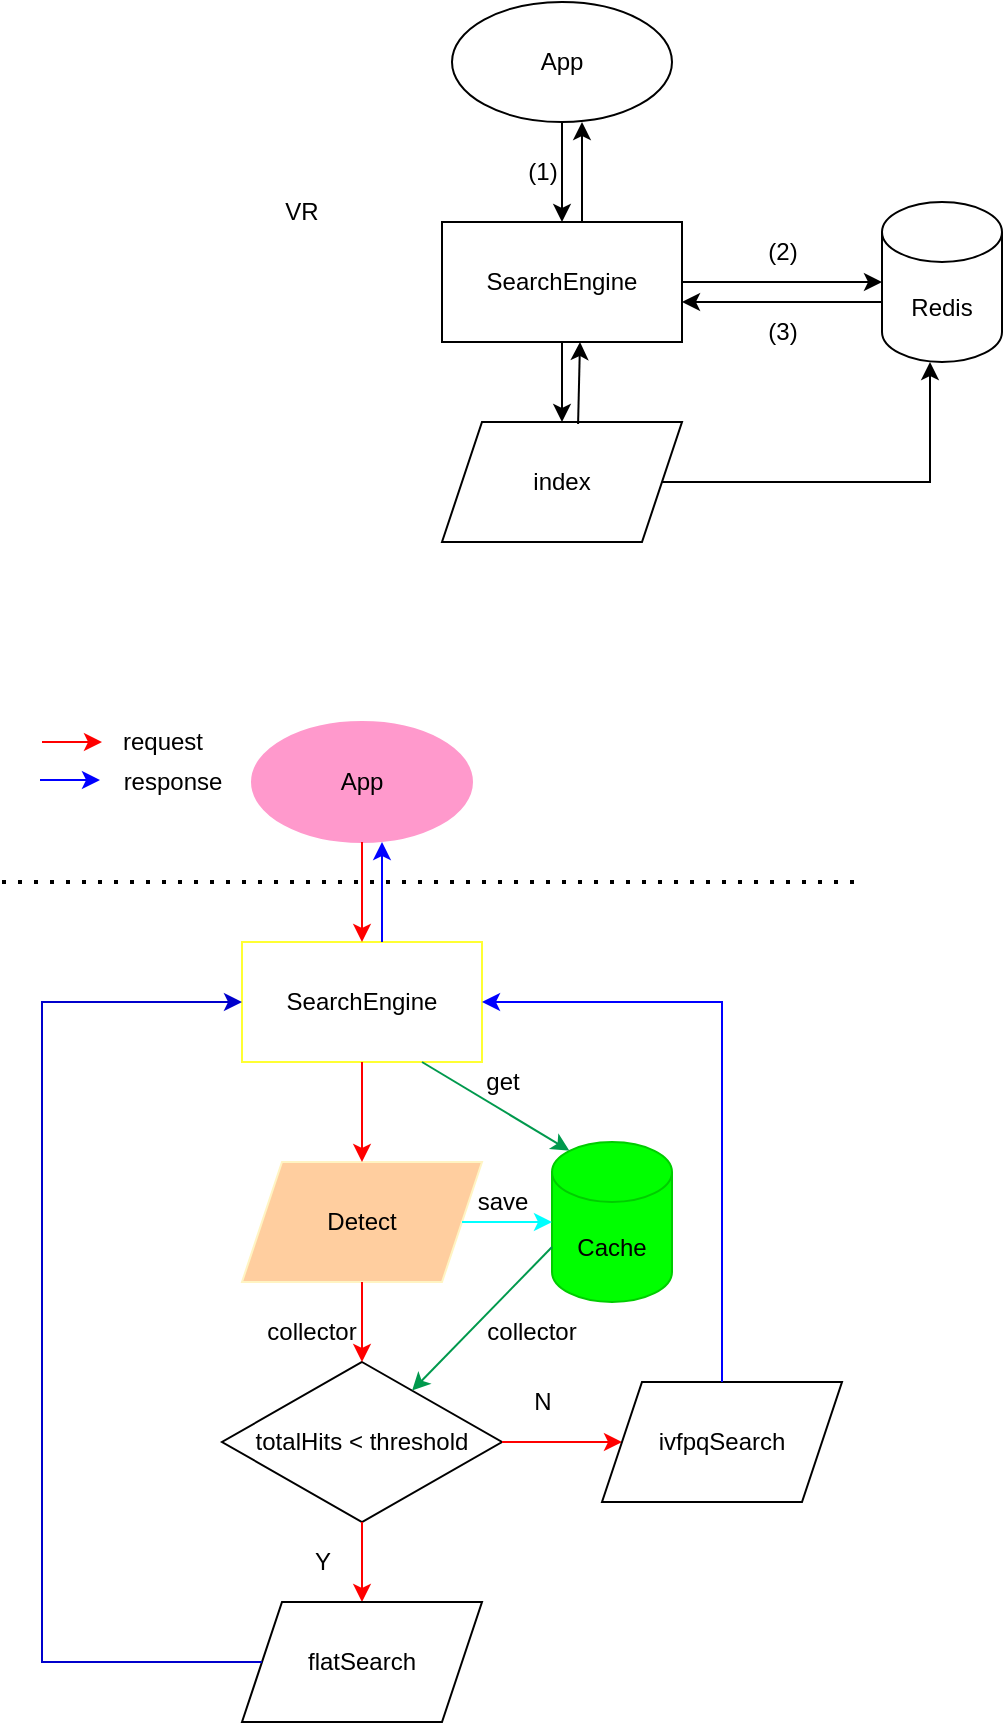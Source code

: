 <mxfile version="20.2.1" type="github"><diagram id="n7g1C1cB4a6CKFniwZv7" name="Page-1"><mxGraphModel dx="635" dy="399" grid="1" gridSize="10" guides="1" tooltips="1" connect="1" arrows="1" fold="1" page="1" pageScale="1" pageWidth="850" pageHeight="1100" math="0" shadow="0"><root><mxCell id="0"/><mxCell id="1" parent="0"/><mxCell id="Wh6iKpHy1iD3rTgaPX8n-1" value="SearchEngine" style="rounded=0;whiteSpace=wrap;html=1;" vertex="1" parent="1"><mxGeometry x="240" y="230" width="120" height="60" as="geometry"/></mxCell><mxCell id="Wh6iKpHy1iD3rTgaPX8n-2" value="App" style="ellipse;whiteSpace=wrap;html=1;" vertex="1" parent="1"><mxGeometry x="245" y="120" width="110" height="60" as="geometry"/></mxCell><mxCell id="Wh6iKpHy1iD3rTgaPX8n-3" value="" style="endArrow=classic;html=1;rounded=0;exitX=0.5;exitY=1;exitDx=0;exitDy=0;" edge="1" parent="1" source="Wh6iKpHy1iD3rTgaPX8n-2" target="Wh6iKpHy1iD3rTgaPX8n-1"><mxGeometry width="50" height="50" relative="1" as="geometry"><mxPoint x="400" y="320" as="sourcePoint"/><mxPoint x="450" y="270" as="targetPoint"/></mxGeometry></mxCell><mxCell id="Wh6iKpHy1iD3rTgaPX8n-5" value="Redis" style="shape=cylinder3;whiteSpace=wrap;html=1;boundedLbl=1;backgroundOutline=1;size=15;" vertex="1" parent="1"><mxGeometry x="460" y="220" width="60" height="80" as="geometry"/></mxCell><mxCell id="Wh6iKpHy1iD3rTgaPX8n-6" value="" style="endArrow=classic;html=1;rounded=0;entryX=0;entryY=0.5;entryDx=0;entryDy=0;entryPerimeter=0;exitX=1;exitY=0.5;exitDx=0;exitDy=0;" edge="1" parent="1" source="Wh6iKpHy1iD3rTgaPX8n-1" target="Wh6iKpHy1iD3rTgaPX8n-5"><mxGeometry width="50" height="50" relative="1" as="geometry"><mxPoint x="400" y="320" as="sourcePoint"/><mxPoint x="450" y="270" as="targetPoint"/></mxGeometry></mxCell><mxCell id="Wh6iKpHy1iD3rTgaPX8n-8" value="" style="endArrow=classic;html=1;rounded=0;" edge="1" parent="1"><mxGeometry width="50" height="50" relative="1" as="geometry"><mxPoint x="460" y="270" as="sourcePoint"/><mxPoint x="360" y="270" as="targetPoint"/></mxGeometry></mxCell><mxCell id="Wh6iKpHy1iD3rTgaPX8n-9" value="" style="endArrow=classic;html=1;rounded=0;exitX=0.5;exitY=1;exitDx=0;exitDy=0;entryX=0.5;entryY=0;entryDx=0;entryDy=0;" edge="1" parent="1" source="Wh6iKpHy1iD3rTgaPX8n-1"><mxGeometry width="50" height="50" relative="1" as="geometry"><mxPoint x="400" y="300" as="sourcePoint"/><mxPoint x="300" y="330" as="targetPoint"/></mxGeometry></mxCell><mxCell id="Wh6iKpHy1iD3rTgaPX8n-10" value="index" style="shape=parallelogram;perimeter=parallelogramPerimeter;whiteSpace=wrap;html=1;fixedSize=1;" vertex="1" parent="1"><mxGeometry x="240" y="330" width="120" height="60" as="geometry"/></mxCell><mxCell id="Wh6iKpHy1iD3rTgaPX8n-11" value="" style="endArrow=classic;html=1;rounded=0;exitX=0.567;exitY=0.017;exitDx=0;exitDy=0;exitPerimeter=0;" edge="1" parent="1" source="Wh6iKpHy1iD3rTgaPX8n-10"><mxGeometry width="50" height="50" relative="1" as="geometry"><mxPoint x="310" y="330" as="sourcePoint"/><mxPoint x="309" y="290" as="targetPoint"/></mxGeometry></mxCell><mxCell id="Wh6iKpHy1iD3rTgaPX8n-12" value="" style="endArrow=none;dashed=1;html=1;dashPattern=1 3;strokeWidth=2;rounded=0;" edge="1" parent="1"><mxGeometry width="50" height="50" relative="1" as="geometry"><mxPoint x="20" y="560" as="sourcePoint"/><mxPoint x="450" y="560" as="targetPoint"/></mxGeometry></mxCell><mxCell id="Wh6iKpHy1iD3rTgaPX8n-13" value="VR" style="text;html=1;strokeColor=none;fillColor=none;align=center;verticalAlign=middle;whiteSpace=wrap;rounded=0;" vertex="1" parent="1"><mxGeometry x="140" y="210" width="60" height="30" as="geometry"/></mxCell><mxCell id="Wh6iKpHy1iD3rTgaPX8n-15" value="" style="endArrow=classic;html=1;rounded=0;exitX=1;exitY=0.5;exitDx=0;exitDy=0;entryX=0.4;entryY=1;entryDx=0;entryDy=0;entryPerimeter=0;" edge="1" parent="1" source="Wh6iKpHy1iD3rTgaPX8n-10" target="Wh6iKpHy1iD3rTgaPX8n-5"><mxGeometry width="50" height="50" relative="1" as="geometry"><mxPoint x="390" y="260" as="sourcePoint"/><mxPoint x="440" y="210" as="targetPoint"/><Array as="points"><mxPoint x="484" y="360"/></Array></mxGeometry></mxCell><mxCell id="Wh6iKpHy1iD3rTgaPX8n-16" value="(1)" style="text;html=1;align=center;verticalAlign=middle;resizable=0;points=[];autosize=1;strokeColor=none;fillColor=none;" vertex="1" parent="1"><mxGeometry x="270" y="190" width="40" height="30" as="geometry"/></mxCell><mxCell id="Wh6iKpHy1iD3rTgaPX8n-17" value="(2)" style="text;html=1;align=center;verticalAlign=middle;resizable=0;points=[];autosize=1;strokeColor=none;fillColor=none;" vertex="1" parent="1"><mxGeometry x="390" y="230" width="40" height="30" as="geometry"/></mxCell><mxCell id="Wh6iKpHy1iD3rTgaPX8n-20" value="" style="endArrow=classic;html=1;rounded=0;exitX=0.5;exitY=1;exitDx=0;exitDy=0;" edge="1" parent="1"><mxGeometry width="50" height="50" relative="1" as="geometry"><mxPoint x="310" y="230" as="sourcePoint"/><mxPoint x="310" y="180" as="targetPoint"/></mxGeometry></mxCell><mxCell id="Wh6iKpHy1iD3rTgaPX8n-21" value="(3)" style="text;html=1;align=center;verticalAlign=middle;resizable=0;points=[];autosize=1;strokeColor=none;fillColor=none;" vertex="1" parent="1"><mxGeometry x="390" y="270" width="40" height="30" as="geometry"/></mxCell><mxCell id="Wh6iKpHy1iD3rTgaPX8n-22" value="SearchEngine" style="rounded=0;whiteSpace=wrap;html=1;strokeColor=#FFFF33;" vertex="1" parent="1"><mxGeometry x="140" y="590" width="120" height="60" as="geometry"/></mxCell><mxCell id="Wh6iKpHy1iD3rTgaPX8n-23" value="App" style="ellipse;whiteSpace=wrap;html=1;strokeColor=#FF99CC;fillColor=#FF99CC;" vertex="1" parent="1"><mxGeometry x="145" y="480" width="110" height="60" as="geometry"/></mxCell><mxCell id="Wh6iKpHy1iD3rTgaPX8n-24" value="" style="endArrow=classic;html=1;rounded=0;exitX=0.5;exitY=1;exitDx=0;exitDy=0;strokeColor=#FF0000;" edge="1" parent="1" source="Wh6iKpHy1iD3rTgaPX8n-23" target="Wh6iKpHy1iD3rTgaPX8n-22"><mxGeometry width="50" height="50" relative="1" as="geometry"><mxPoint x="300" y="680" as="sourcePoint"/><mxPoint x="350" y="630" as="targetPoint"/></mxGeometry></mxCell><mxCell id="Wh6iKpHy1iD3rTgaPX8n-27" value="Detect" style="shape=parallelogram;perimeter=parallelogramPerimeter;whiteSpace=wrap;html=1;fixedSize=1;strokeColor=#FFF4C3;fillColor=#FFCE9F;" vertex="1" parent="1"><mxGeometry x="140" y="700" width="120" height="60" as="geometry"/></mxCell><mxCell id="Wh6iKpHy1iD3rTgaPX8n-28" value="" style="endArrow=classic;html=1;rounded=0;exitX=0.5;exitY=1;exitDx=0;exitDy=0;entryX=0.5;entryY=0;entryDx=0;entryDy=0;strokeColor=#FF0000;" edge="1" parent="1" source="Wh6iKpHy1iD3rTgaPX8n-22" target="Wh6iKpHy1iD3rTgaPX8n-27"><mxGeometry width="50" height="50" relative="1" as="geometry"><mxPoint x="390" y="570" as="sourcePoint"/><mxPoint x="440" y="520" as="targetPoint"/></mxGeometry></mxCell><mxCell id="Wh6iKpHy1iD3rTgaPX8n-29" value="totalHits &amp;lt; threshold" style="rhombus;whiteSpace=wrap;html=1;" vertex="1" parent="1"><mxGeometry x="130" y="800" width="140" height="80" as="geometry"/></mxCell><mxCell id="Wh6iKpHy1iD3rTgaPX8n-30" value="" style="endArrow=classic;html=1;rounded=0;exitX=0.5;exitY=1;exitDx=0;exitDy=0;entryX=0.5;entryY=0;entryDx=0;entryDy=0;strokeColor=#FF0000;" edge="1" parent="1" source="Wh6iKpHy1iD3rTgaPX8n-27" target="Wh6iKpHy1iD3rTgaPX8n-29"><mxGeometry width="50" height="50" relative="1" as="geometry"><mxPoint x="390" y="720" as="sourcePoint"/><mxPoint x="440" y="670" as="targetPoint"/></mxGeometry></mxCell><mxCell id="Wh6iKpHy1iD3rTgaPX8n-31" value="" style="endArrow=classic;html=1;rounded=0;exitX=0.5;exitY=1;exitDx=0;exitDy=0;entryX=0.5;entryY=0;entryDx=0;entryDy=0;strokeColor=#FF0000;" edge="1" parent="1" source="Wh6iKpHy1iD3rTgaPX8n-29" target="Wh6iKpHy1iD3rTgaPX8n-33"><mxGeometry width="50" height="50" relative="1" as="geometry"><mxPoint x="390" y="820" as="sourcePoint"/><mxPoint x="200" y="950" as="targetPoint"/></mxGeometry></mxCell><mxCell id="Wh6iKpHy1iD3rTgaPX8n-33" value="flatSearch" style="shape=parallelogram;perimeter=parallelogramPerimeter;whiteSpace=wrap;html=1;fixedSize=1;" vertex="1" parent="1"><mxGeometry x="140" y="920" width="120" height="60" as="geometry"/></mxCell><mxCell id="Wh6iKpHy1iD3rTgaPX8n-34" value="Y" style="text;html=1;align=center;verticalAlign=middle;resizable=0;points=[];autosize=1;strokeColor=none;fillColor=none;" vertex="1" parent="1"><mxGeometry x="165" y="885" width="30" height="30" as="geometry"/></mxCell><mxCell id="Wh6iKpHy1iD3rTgaPX8n-35" value="" style="endArrow=classic;html=1;rounded=0;exitX=1;exitY=0.5;exitDx=0;exitDy=0;entryX=0;entryY=0.5;entryDx=0;entryDy=0;strokeColor=#FF0000;" edge="1" parent="1" source="Wh6iKpHy1iD3rTgaPX8n-29" target="Wh6iKpHy1iD3rTgaPX8n-36"><mxGeometry width="50" height="50" relative="1" as="geometry"><mxPoint x="390" y="780" as="sourcePoint"/><mxPoint x="360" y="840" as="targetPoint"/></mxGeometry></mxCell><mxCell id="Wh6iKpHy1iD3rTgaPX8n-36" value="ivfpqSearch" style="shape=parallelogram;perimeter=parallelogramPerimeter;whiteSpace=wrap;html=1;fixedSize=1;" vertex="1" parent="1"><mxGeometry x="320" y="810" width="120" height="60" as="geometry"/></mxCell><mxCell id="Wh6iKpHy1iD3rTgaPX8n-37" value="N" style="text;html=1;align=center;verticalAlign=middle;resizable=0;points=[];autosize=1;strokeColor=none;fillColor=none;" vertex="1" parent="1"><mxGeometry x="275" y="805" width="30" height="30" as="geometry"/></mxCell><mxCell id="Wh6iKpHy1iD3rTgaPX8n-38" value="" style="endArrow=classic;html=1;rounded=0;exitX=0.5;exitY=0;exitDx=0;exitDy=0;entryX=1;entryY=0.5;entryDx=0;entryDy=0;strokeColor=#0000FF;" edge="1" parent="1" source="Wh6iKpHy1iD3rTgaPX8n-36" target="Wh6iKpHy1iD3rTgaPX8n-22"><mxGeometry width="50" height="50" relative="1" as="geometry"><mxPoint x="390" y="780" as="sourcePoint"/><mxPoint x="440" y="730" as="targetPoint"/><Array as="points"><mxPoint x="380" y="620"/></Array></mxGeometry></mxCell><mxCell id="Wh6iKpHy1iD3rTgaPX8n-39" value="" style="endArrow=classic;html=1;rounded=0;entryX=0;entryY=0.5;entryDx=0;entryDy=0;exitX=0;exitY=0.5;exitDx=0;exitDy=0;strokeColor=#0000CC;" edge="1" parent="1" source="Wh6iKpHy1iD3rTgaPX8n-33" target="Wh6iKpHy1iD3rTgaPX8n-22"><mxGeometry width="50" height="50" relative="1" as="geometry"><mxPoint x="390" y="840" as="sourcePoint"/><mxPoint x="440" y="790" as="targetPoint"/><Array as="points"><mxPoint x="40" y="950"/><mxPoint x="40" y="620"/></Array></mxGeometry></mxCell><mxCell id="Wh6iKpHy1iD3rTgaPX8n-40" value="" style="endArrow=classic;html=1;rounded=0;exitX=0.5;exitY=1;exitDx=0;exitDy=0;strokeColor=#0000FF;" edge="1" parent="1"><mxGeometry width="50" height="50" relative="1" as="geometry"><mxPoint x="210" y="590" as="sourcePoint"/><mxPoint x="210" y="540" as="targetPoint"/></mxGeometry></mxCell><mxCell id="Wh6iKpHy1iD3rTgaPX8n-41" value="collector" style="text;html=1;strokeColor=none;fillColor=none;align=center;verticalAlign=middle;whiteSpace=wrap;rounded=0;" vertex="1" parent="1"><mxGeometry x="145" y="770" width="60" height="30" as="geometry"/></mxCell><mxCell id="Wh6iKpHy1iD3rTgaPX8n-42" value="Cache" style="shape=cylinder3;whiteSpace=wrap;html=1;boundedLbl=1;backgroundOutline=1;size=15;strokeColor=#00CC00;fillColor=#00FF00;" vertex="1" parent="1"><mxGeometry x="295" y="690" width="60" height="80" as="geometry"/></mxCell><mxCell id="Wh6iKpHy1iD3rTgaPX8n-43" value="" style="endArrow=classic;html=1;rounded=0;exitX=0.75;exitY=1;exitDx=0;exitDy=0;entryX=0.145;entryY=0;entryDx=0;entryDy=4.35;entryPerimeter=0;strokeColor=#00994D;" edge="1" parent="1" source="Wh6iKpHy1iD3rTgaPX8n-22" target="Wh6iKpHy1iD3rTgaPX8n-42"><mxGeometry width="50" height="50" relative="1" as="geometry"><mxPoint x="370" y="690" as="sourcePoint"/><mxPoint x="290" y="690" as="targetPoint"/></mxGeometry></mxCell><mxCell id="Wh6iKpHy1iD3rTgaPX8n-44" value="" style="endArrow=classic;html=1;rounded=0;exitX=0;exitY=0;exitDx=0;exitDy=52.5;exitPerimeter=0;strokeColor=#00994D;" edge="1" parent="1" source="Wh6iKpHy1iD3rTgaPX8n-42" target="Wh6iKpHy1iD3rTgaPX8n-29"><mxGeometry width="50" height="50" relative="1" as="geometry"><mxPoint x="470" y="670" as="sourcePoint"/><mxPoint x="420" y="640" as="targetPoint"/></mxGeometry></mxCell><mxCell id="Wh6iKpHy1iD3rTgaPX8n-45" value="collector" style="text;html=1;strokeColor=none;fillColor=none;align=center;verticalAlign=middle;whiteSpace=wrap;rounded=0;" vertex="1" parent="1"><mxGeometry x="255" y="770" width="60" height="30" as="geometry"/></mxCell><mxCell id="Wh6iKpHy1iD3rTgaPX8n-46" value="" style="endArrow=classic;html=1;rounded=0;strokeColor=#00FFFF;exitX=1;exitY=0.5;exitDx=0;exitDy=0;entryX=0;entryY=0.5;entryDx=0;entryDy=0;entryPerimeter=0;" edge="1" parent="1" source="Wh6iKpHy1iD3rTgaPX8n-27" target="Wh6iKpHy1iD3rTgaPX8n-42"><mxGeometry width="50" height="50" relative="1" as="geometry"><mxPoint x="360" y="760" as="sourcePoint"/><mxPoint x="410" y="710" as="targetPoint"/></mxGeometry></mxCell><mxCell id="Wh6iKpHy1iD3rTgaPX8n-53" value="request" style="text;html=1;align=center;verticalAlign=middle;resizable=0;points=[];autosize=1;strokeColor=none;fillColor=none;" vertex="1" parent="1"><mxGeometry x="70" y="475" width="60" height="30" as="geometry"/></mxCell><mxCell id="Wh6iKpHy1iD3rTgaPX8n-55" value="" style="endArrow=classic;html=1;rounded=0;strokeColor=#FF0000;" edge="1" parent="1"><mxGeometry width="50" height="50" relative="1" as="geometry"><mxPoint x="40" y="490" as="sourcePoint"/><mxPoint x="70" y="490" as="targetPoint"/></mxGeometry></mxCell><mxCell id="Wh6iKpHy1iD3rTgaPX8n-57" value="" style="endArrow=classic;html=1;rounded=0;strokeColor=#0000FF;" edge="1" parent="1"><mxGeometry width="50" height="50" relative="1" as="geometry"><mxPoint x="39" y="509" as="sourcePoint"/><mxPoint x="69" y="509" as="targetPoint"/></mxGeometry></mxCell><mxCell id="Wh6iKpHy1iD3rTgaPX8n-58" value="response" style="text;html=1;align=center;verticalAlign=middle;resizable=0;points=[];autosize=1;strokeColor=none;fillColor=none;" vertex="1" parent="1"><mxGeometry x="70" y="495" width="70" height="30" as="geometry"/></mxCell><mxCell id="Wh6iKpHy1iD3rTgaPX8n-59" value="get" style="text;html=1;align=center;verticalAlign=middle;resizable=0;points=[];autosize=1;strokeColor=none;fillColor=none;" vertex="1" parent="1"><mxGeometry x="250" y="645" width="40" height="30" as="geometry"/></mxCell><mxCell id="Wh6iKpHy1iD3rTgaPX8n-60" value="save" style="text;html=1;align=center;verticalAlign=middle;resizable=0;points=[];autosize=1;strokeColor=none;fillColor=none;" vertex="1" parent="1"><mxGeometry x="245" y="705" width="50" height="30" as="geometry"/></mxCell></root></mxGraphModel></diagram></mxfile>